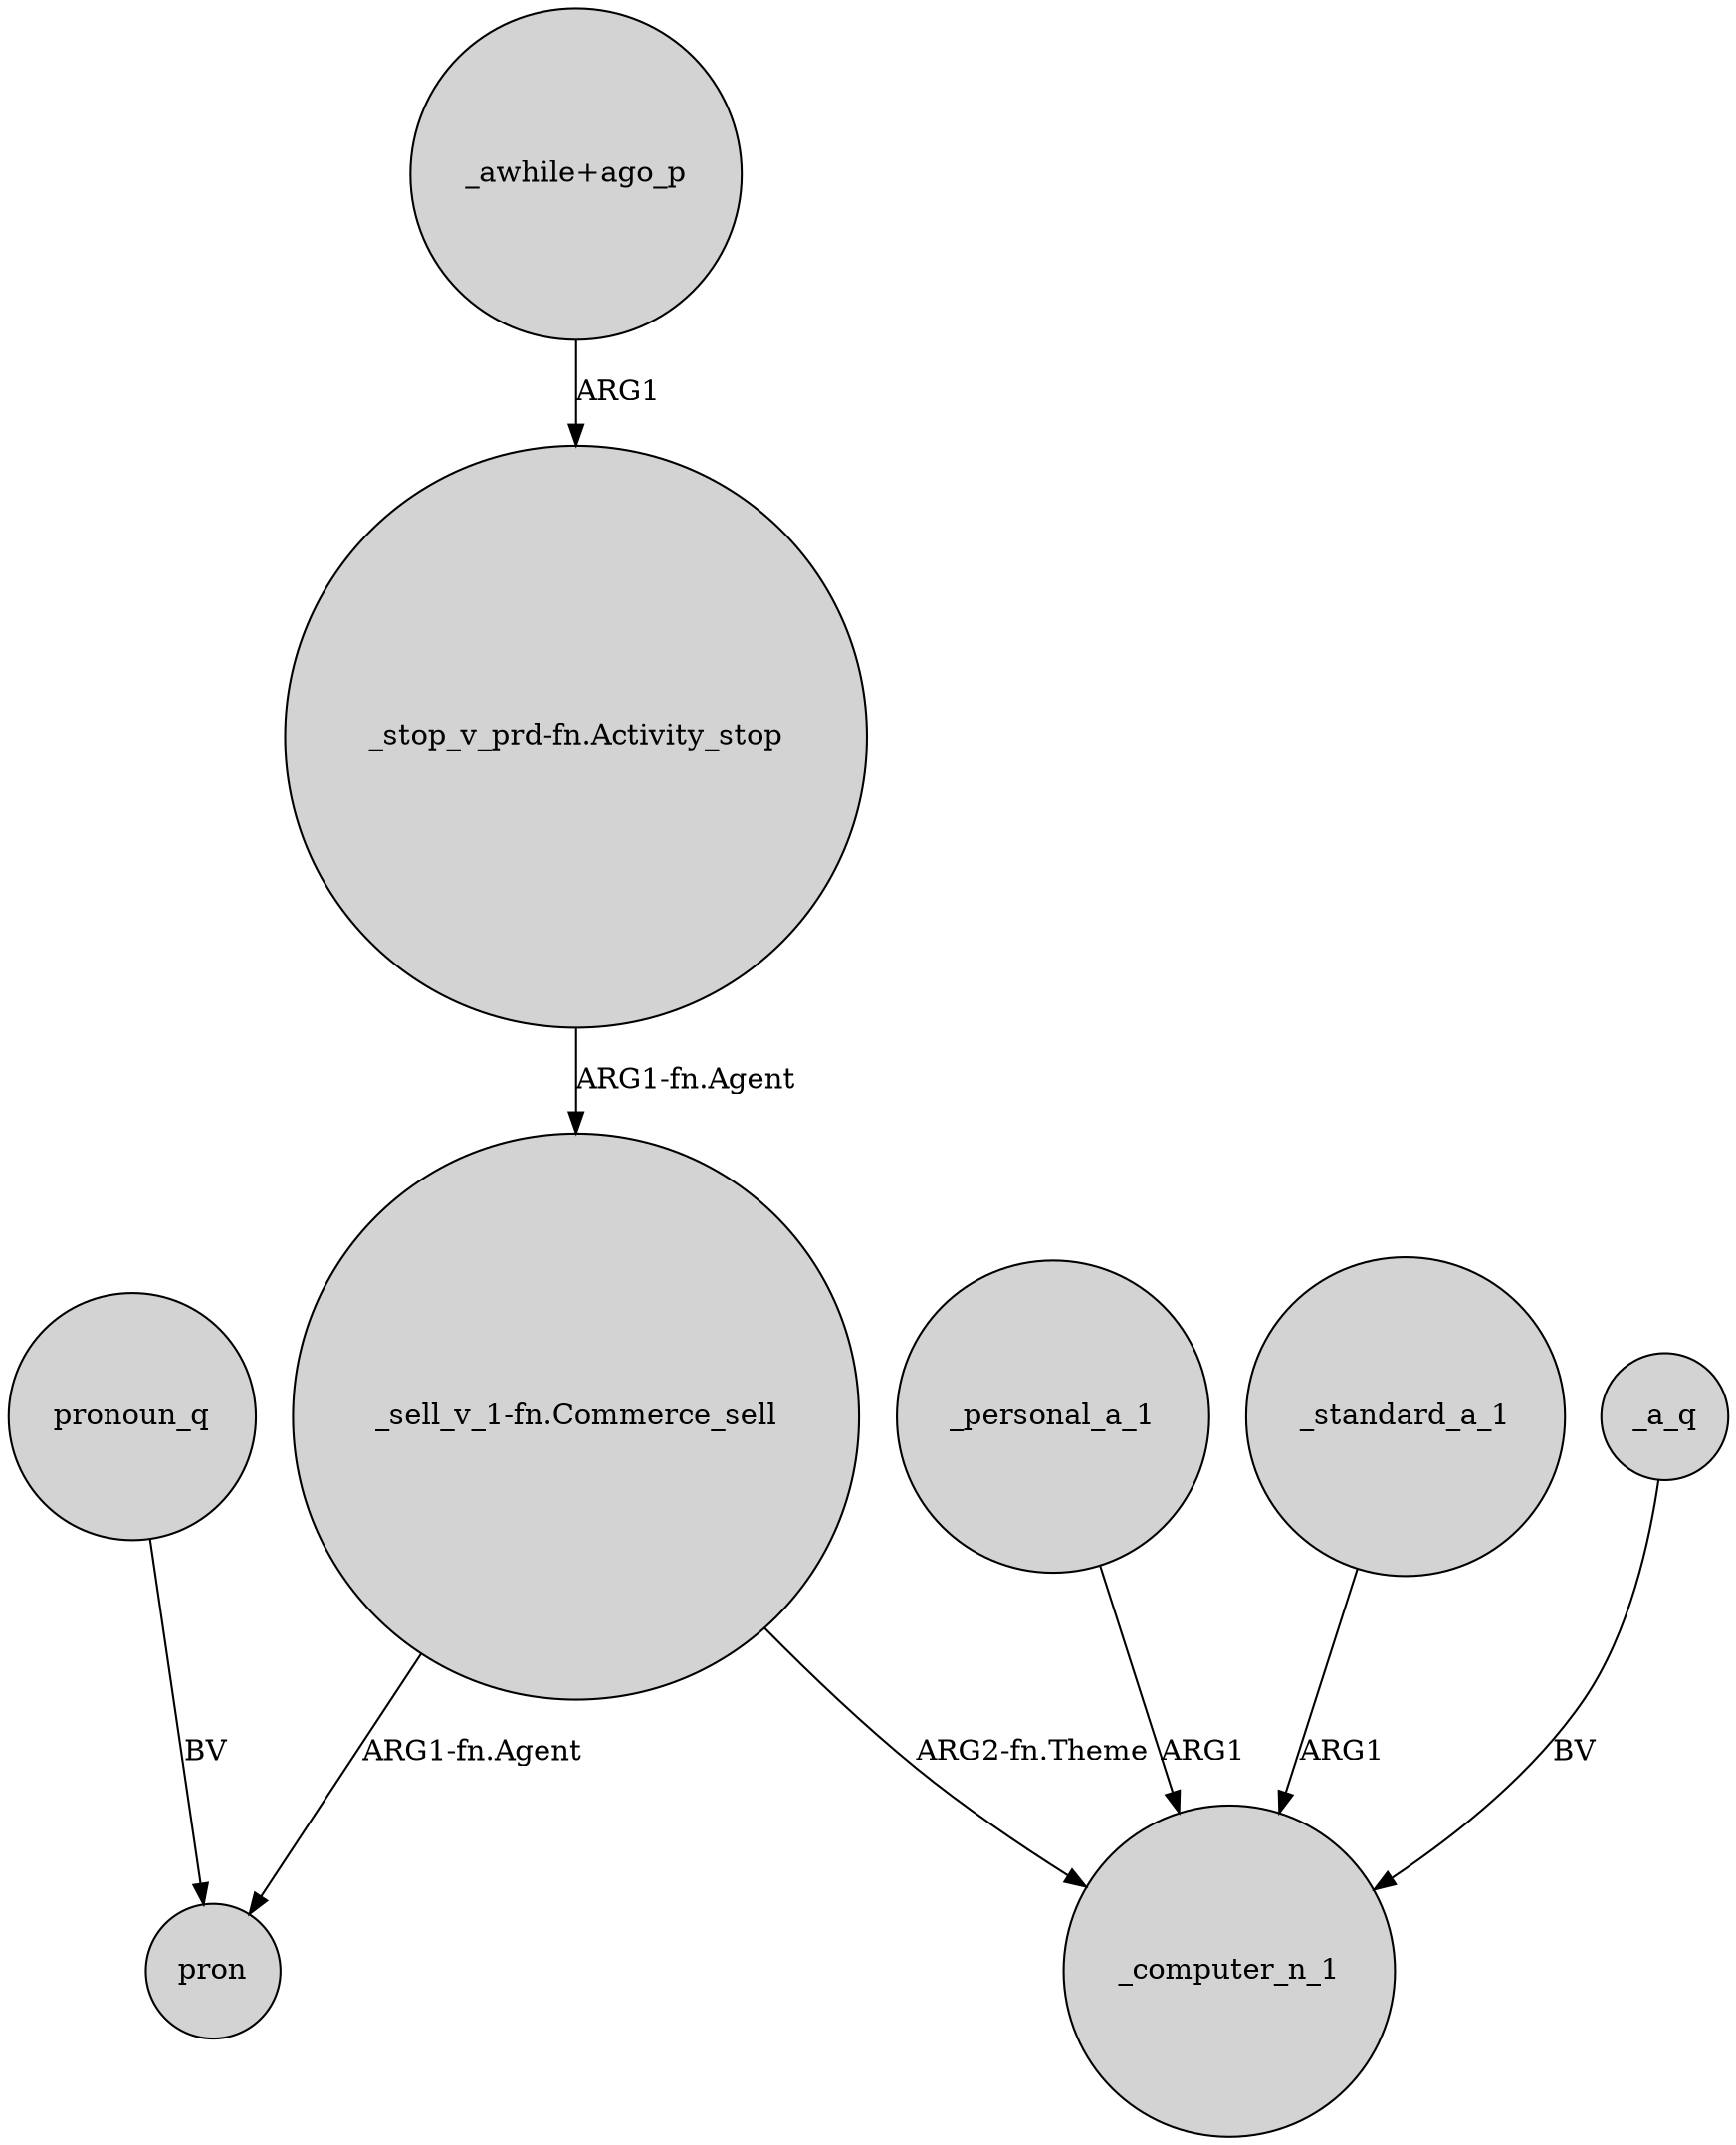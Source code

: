 digraph {
	node [shape=circle style=filled]
	_a_q -> _computer_n_1 [label=BV]
	"_stop_v_prd-fn.Activity_stop" -> "_sell_v_1-fn.Commerce_sell" [label="ARG1-fn.Agent"]
	"_awhile+ago_p" -> "_stop_v_prd-fn.Activity_stop" [label=ARG1]
	"_sell_v_1-fn.Commerce_sell" -> pron [label="ARG1-fn.Agent"]
	_personal_a_1 -> _computer_n_1 [label=ARG1]
	_standard_a_1 -> _computer_n_1 [label=ARG1]
	"_sell_v_1-fn.Commerce_sell" -> _computer_n_1 [label="ARG2-fn.Theme"]
	pronoun_q -> pron [label=BV]
}

